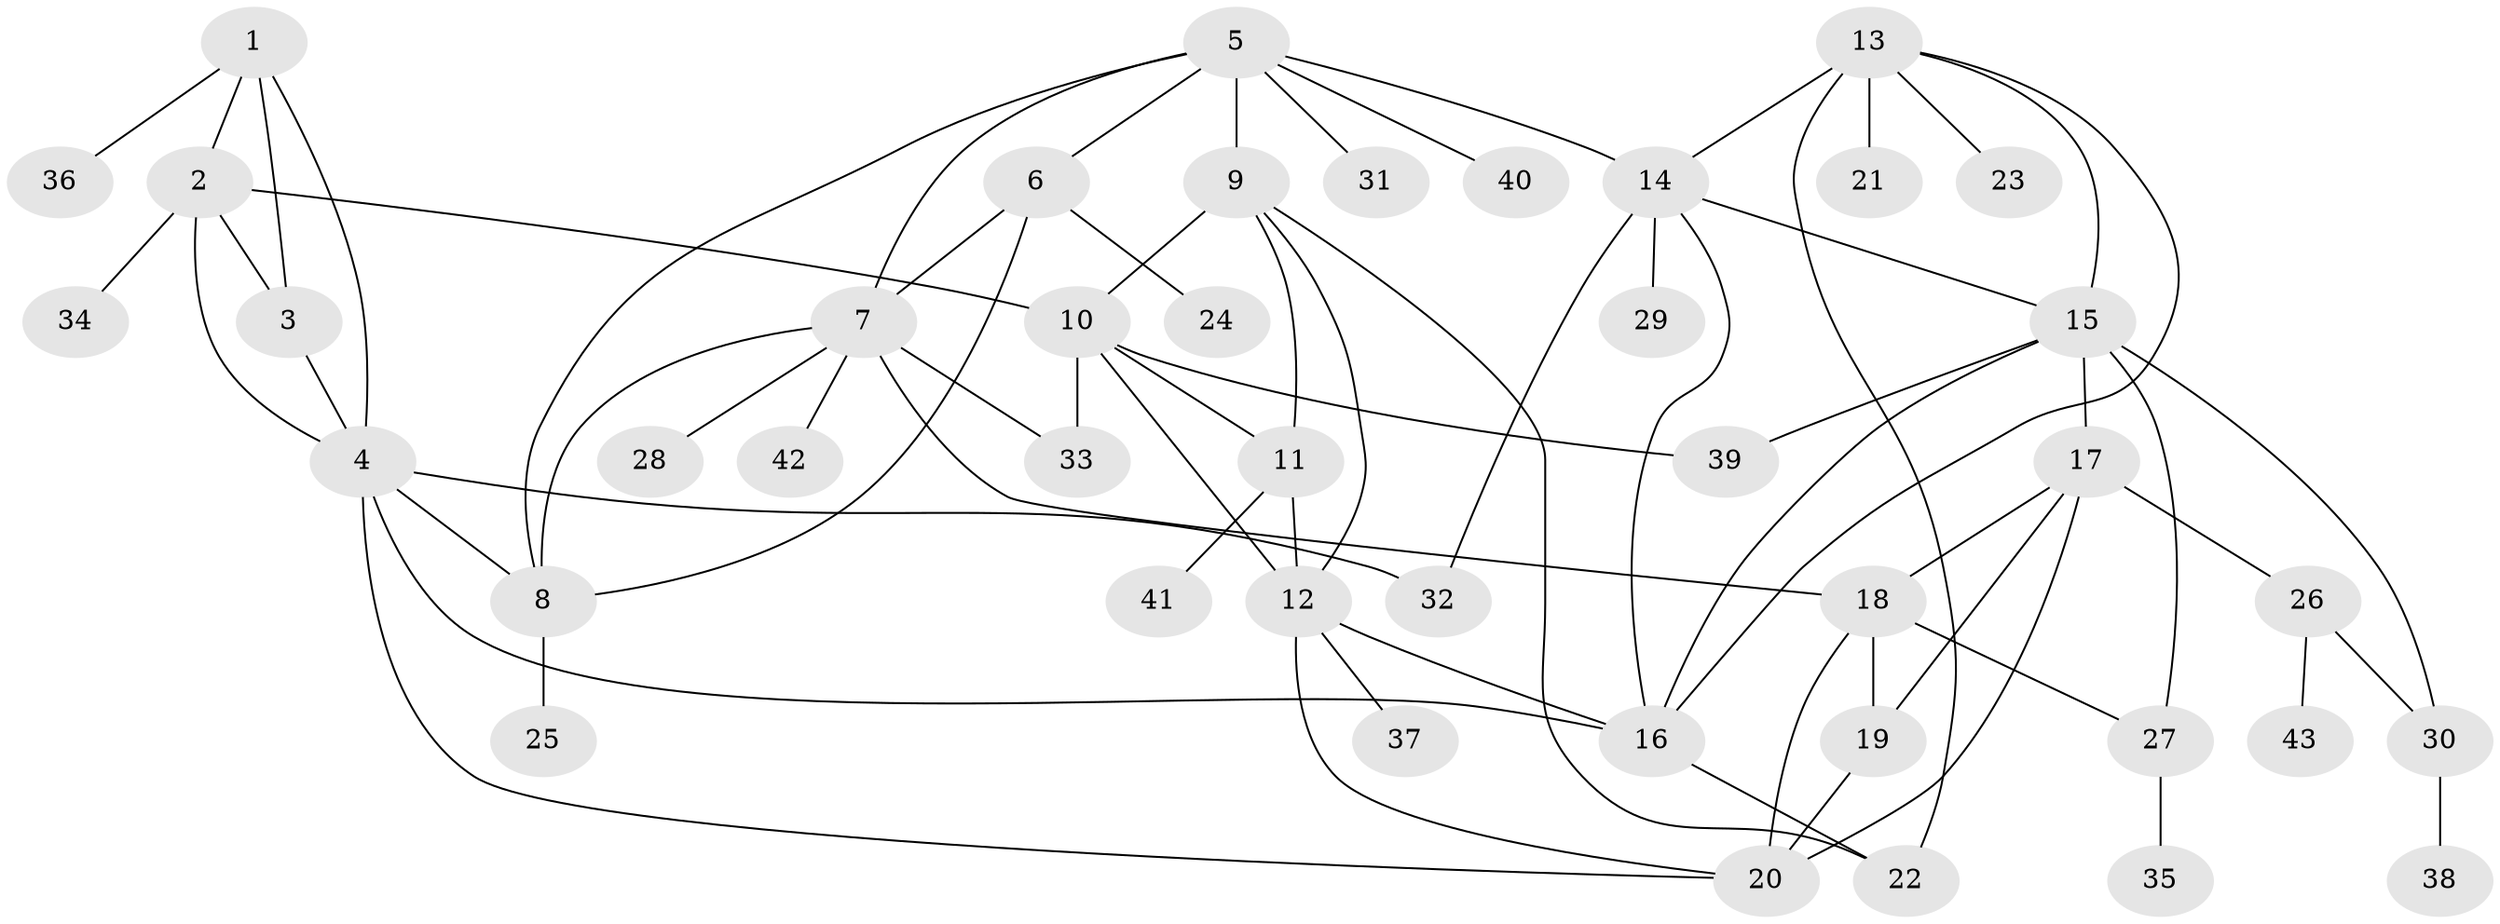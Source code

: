 // original degree distribution, {5: 0.047058823529411764, 6: 0.023529411764705882, 4: 0.058823529411764705, 8: 0.08235294117647059, 7: 0.03529411764705882, 12: 0.011764705882352941, 10: 0.011764705882352941, 1: 0.5764705882352941, 2: 0.12941176470588237, 3: 0.023529411764705882}
// Generated by graph-tools (version 1.1) at 2025/37/03/09/25 02:37:27]
// undirected, 43 vertices, 70 edges
graph export_dot {
graph [start="1"]
  node [color=gray90,style=filled];
  1;
  2;
  3;
  4;
  5;
  6;
  7;
  8;
  9;
  10;
  11;
  12;
  13;
  14;
  15;
  16;
  17;
  18;
  19;
  20;
  21;
  22;
  23;
  24;
  25;
  26;
  27;
  28;
  29;
  30;
  31;
  32;
  33;
  34;
  35;
  36;
  37;
  38;
  39;
  40;
  41;
  42;
  43;
  1 -- 2 [weight=1.0];
  1 -- 3 [weight=1.0];
  1 -- 4 [weight=1.0];
  1 -- 36 [weight=1.0];
  2 -- 3 [weight=1.0];
  2 -- 4 [weight=1.0];
  2 -- 10 [weight=1.0];
  2 -- 34 [weight=1.0];
  3 -- 4 [weight=1.0];
  4 -- 8 [weight=1.0];
  4 -- 16 [weight=2.0];
  4 -- 20 [weight=2.0];
  4 -- 32 [weight=1.0];
  5 -- 6 [weight=1.0];
  5 -- 7 [weight=1.0];
  5 -- 8 [weight=1.0];
  5 -- 9 [weight=1.0];
  5 -- 14 [weight=1.0];
  5 -- 31 [weight=1.0];
  5 -- 40 [weight=1.0];
  6 -- 7 [weight=1.0];
  6 -- 8 [weight=1.0];
  6 -- 24 [weight=1.0];
  7 -- 8 [weight=1.0];
  7 -- 18 [weight=1.0];
  7 -- 28 [weight=1.0];
  7 -- 33 [weight=1.0];
  7 -- 42 [weight=1.0];
  8 -- 25 [weight=3.0];
  9 -- 10 [weight=1.0];
  9 -- 11 [weight=1.0];
  9 -- 12 [weight=1.0];
  9 -- 22 [weight=2.0];
  10 -- 11 [weight=1.0];
  10 -- 12 [weight=1.0];
  10 -- 33 [weight=1.0];
  10 -- 39 [weight=2.0];
  11 -- 12 [weight=1.0];
  11 -- 41 [weight=1.0];
  12 -- 16 [weight=1.0];
  12 -- 20 [weight=1.0];
  12 -- 37 [weight=1.0];
  13 -- 14 [weight=1.0];
  13 -- 15 [weight=1.0];
  13 -- 16 [weight=1.0];
  13 -- 21 [weight=6.0];
  13 -- 22 [weight=1.0];
  13 -- 23 [weight=1.0];
  14 -- 15 [weight=1.0];
  14 -- 16 [weight=1.0];
  14 -- 29 [weight=1.0];
  14 -- 32 [weight=1.0];
  15 -- 16 [weight=1.0];
  15 -- 17 [weight=1.0];
  15 -- 27 [weight=1.0];
  15 -- 30 [weight=1.0];
  15 -- 39 [weight=1.0];
  16 -- 22 [weight=1.0];
  17 -- 18 [weight=1.0];
  17 -- 19 [weight=1.0];
  17 -- 20 [weight=1.0];
  17 -- 26 [weight=1.0];
  18 -- 19 [weight=1.0];
  18 -- 20 [weight=4.0];
  18 -- 27 [weight=1.0];
  19 -- 20 [weight=1.0];
  26 -- 30 [weight=1.0];
  26 -- 43 [weight=1.0];
  27 -- 35 [weight=1.0];
  30 -- 38 [weight=1.0];
}
